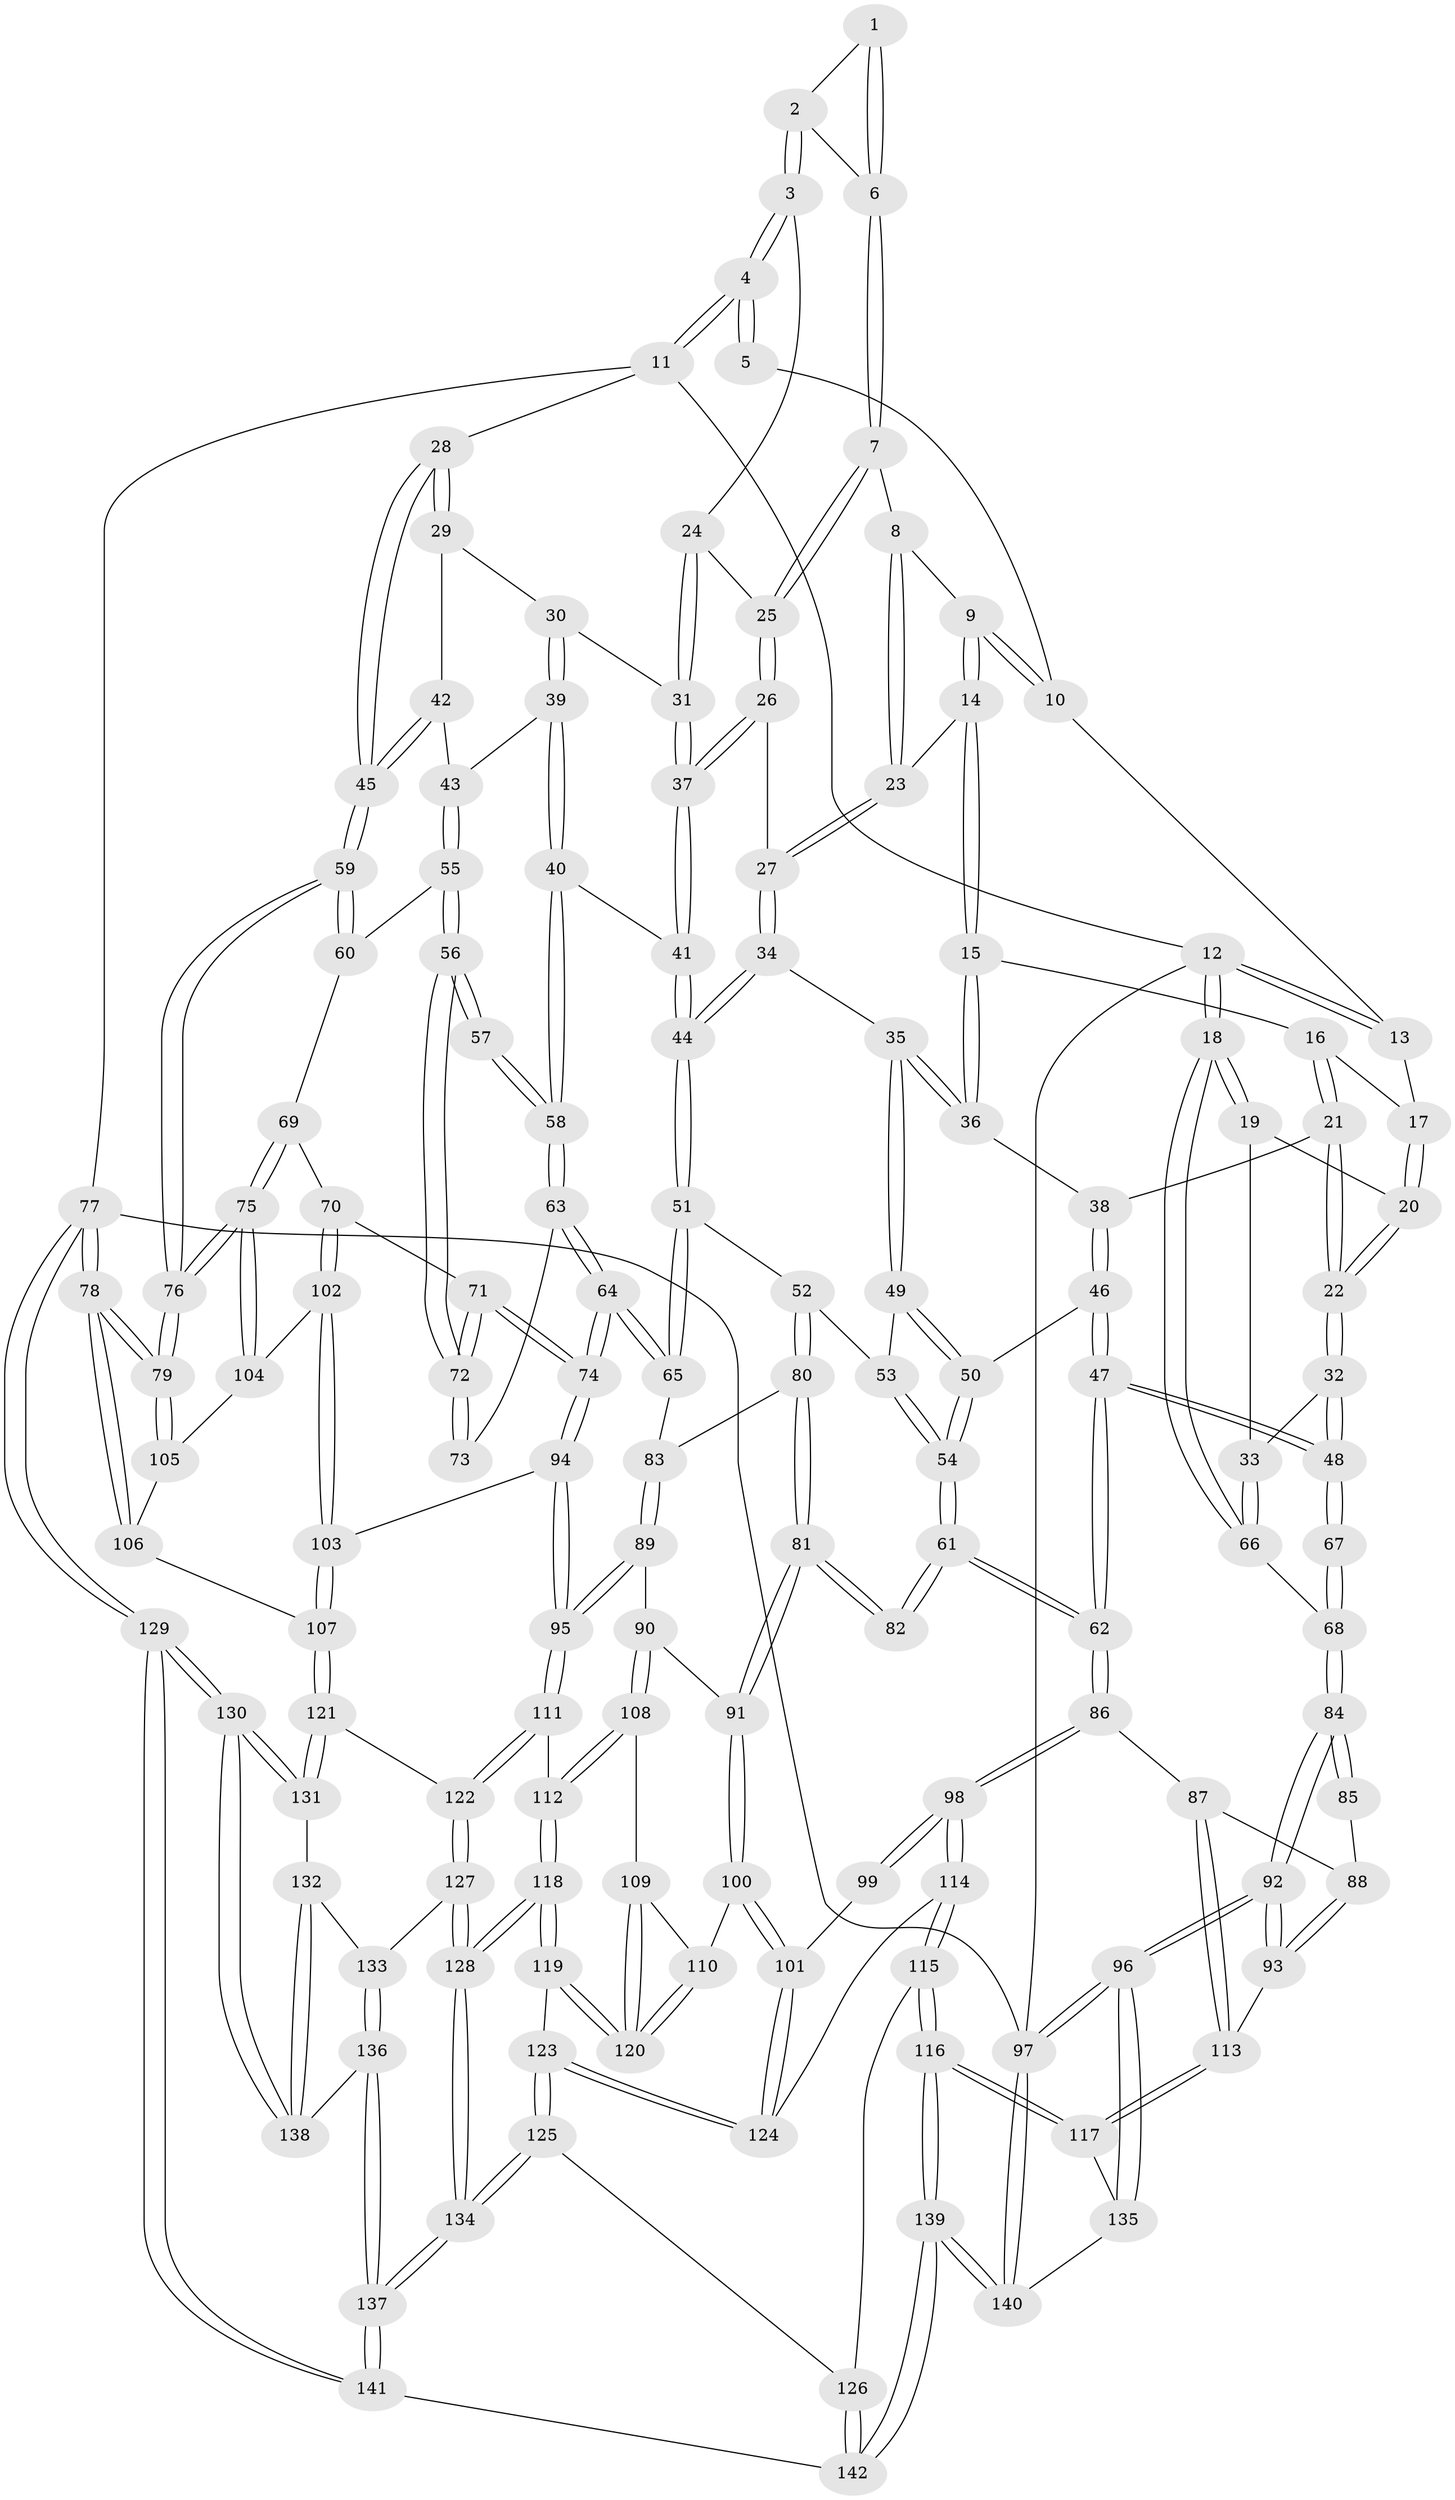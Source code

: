 // coarse degree distribution, {2: 0.17543859649122806, 3: 0.47368421052631576, 5: 0.12280701754385964, 4: 0.22807017543859648}
// Generated by graph-tools (version 1.1) at 2025/54/03/04/25 22:54:23]
// undirected, 142 vertices, 352 edges
graph export_dot {
  node [color=gray90,style=filled];
  1 [pos="+0.6140153428327239+0"];
  2 [pos="+0.7322855884908317+0.07804170318584909"];
  3 [pos="+0.7726818848965777+0.08736565472943202"];
  4 [pos="+1+0"];
  5 [pos="+0.5901309119874802+0"];
  6 [pos="+0.647251883631654+0.10129988163967754"];
  7 [pos="+0.6334903721136794+0.11682620391302181"];
  8 [pos="+0.5588713269938702+0.09889835922237815"];
  9 [pos="+0.48162481438807725+0"];
  10 [pos="+0.4736322438107082+0"];
  11 [pos="+1+0"];
  12 [pos="+0+0"];
  13 [pos="+0.29065038024814566+0"];
  14 [pos="+0.42419133780430107+0.15449312542611757"];
  15 [pos="+0.39473445933107393+0.16857588519161915"];
  16 [pos="+0.3009247538348543+0.037972880302398086"];
  17 [pos="+0.27442203770253226+0"];
  18 [pos="+0+0"];
  19 [pos="+0.16180376643821076+0.14584715445904664"];
  20 [pos="+0.16268822433903857+0.1462816893950947"];
  21 [pos="+0.2541222243303637+0.22342679073454957"];
  22 [pos="+0.19794840494543017+0.23069268300811746"];
  23 [pos="+0.5022850549852915+0.16959277398215886"];
  24 [pos="+0.7716008130481014+0.14363193833941065"];
  25 [pos="+0.6457582255041726+0.18326384682161603"];
  26 [pos="+0.6425869473428731+0.1999912250700691"];
  27 [pos="+0.5458688515763768+0.23432300138200526"];
  28 [pos="+1+0"];
  29 [pos="+0.8125819864590706+0.20953824913065933"];
  30 [pos="+0.8036129190430766+0.20703563634496902"];
  31 [pos="+0.7936742650327643+0.2022876900716568"];
  32 [pos="+0.1659746395146649+0.27914545613262776"];
  33 [pos="+0+0.20428346596761685"];
  34 [pos="+0.5368882272186638+0.27297970680273553"];
  35 [pos="+0.44655026170271545+0.3017634224956351"];
  36 [pos="+0.35361643514058594+0.23145455318641447"];
  37 [pos="+0.6966838592360685+0.2657083662530679"];
  38 [pos="+0.3469401429433281+0.23416583124665324"];
  39 [pos="+0.7805134858442481+0.32414764089962844"];
  40 [pos="+0.7036558706180892+0.32860597816581816"];
  41 [pos="+0.6941653407539639+0.3232569215787149"];
  42 [pos="+0.8758665993716788+0.2675426957822487"];
  43 [pos="+0.8420978507083484+0.33853165627616205"];
  44 [pos="+0.6012139653465622+0.37523105435189613"];
  45 [pos="+1+0.19949103728814555"];
  46 [pos="+0.3325159123527298+0.3539249110439935"];
  47 [pos="+0.21407153678303448+0.4454694019107515"];
  48 [pos="+0.16090652765185334+0.39464968783539356"];
  49 [pos="+0.4457967530855928+0.3184334371942243"];
  50 [pos="+0.3613507848498196+0.37078901611796494"];
  51 [pos="+0.5966853161393143+0.3874477669132636"];
  52 [pos="+0.5953153030561543+0.38838725767042115"];
  53 [pos="+0.45061016853631525+0.3468620959241695"];
  54 [pos="+0.432604509590836+0.4497319980823998"];
  55 [pos="+0.8523795446029431+0.37550540822043976"];
  56 [pos="+0.8451692411866253+0.38599904870439744"];
  57 [pos="+0.8415025295232543+0.38673986625785933"];
  58 [pos="+0.7347454146874873+0.3846352431437118"];
  59 [pos="+1+0.20168538594830285"];
  60 [pos="+0.9105680029008264+0.39097919895888766"];
  61 [pos="+0.43558172536270295+0.4622358723024768"];
  62 [pos="+0.24097527913830774+0.5077611399876583"];
  63 [pos="+0.74028938830501+0.4129424219340666"];
  64 [pos="+0.7026116739427205+0.5086373866416954"];
  65 [pos="+0.6843057420098562+0.4973404149525849"];
  66 [pos="+0+0.19045597595671604"];
  67 [pos="+0.09316951316290425+0.4115812684771672"];
  68 [pos="+0+0.3164529670292886"];
  69 [pos="+0.9222969024171467+0.438872424082731"];
  70 [pos="+0.8711917781630995+0.5284604148402269"];
  71 [pos="+0.8282146082615016+0.5047728683837106"];
  72 [pos="+0.8276728311219612+0.4922235388143272"];
  73 [pos="+0.7693342018133698+0.42112781037825947"];
  74 [pos="+0.7177843561824385+0.5312019572804336"];
  75 [pos="+1+0.5192543340634723"];
  76 [pos="+1+0.5178194097347641"];
  77 [pos="+1+1"];
  78 [pos="+1+1"];
  79 [pos="+1+0.6836941374077021"];
  80 [pos="+0.5188354136490071+0.46140491291065683"];
  81 [pos="+0.4833669328916251+0.48970804722365185"];
  82 [pos="+0.45911622205424574+0.47761983411388337"];
  83 [pos="+0.6286283839404557+0.513842223978918"];
  84 [pos="+0+0.5621123862045243"];
  85 [pos="+0.05927033859871632+0.47356386600407496"];
  86 [pos="+0.23646664089024033+0.5502939598920219"];
  87 [pos="+0.14259462234863793+0.5928531471826618"];
  88 [pos="+0.05758073331947605+0.5113799984828713"];
  89 [pos="+0.5609807305236869+0.5533691114075328"];
  90 [pos="+0.507181340357597+0.5443195191736133"];
  91 [pos="+0.49553769107862616+0.5317161448418258"];
  92 [pos="+0+0.6910421531957014"];
  93 [pos="+0+0.6744053757984576"];
  94 [pos="+0.7165170379041662+0.5370619207346559"];
  95 [pos="+0.6787002923040251+0.6273851224155433"];
  96 [pos="+0+1"];
  97 [pos="+0+1"];
  98 [pos="+0.2779820829509276+0.6183981288701257"];
  99 [pos="+0.39617083727501207+0.5474930018872949"];
  100 [pos="+0.3795917083655513+0.648069414668008"];
  101 [pos="+0.3730709620328019+0.649926945192647"];
  102 [pos="+0.8800868057694791+0.539573333442025"];
  103 [pos="+0.840253414261532+0.6405318123432723"];
  104 [pos="+0.9437064121822095+0.5546174776952039"];
  105 [pos="+0.9312981118008485+0.6690622723452654"];
  106 [pos="+0.8589029095426308+0.7188611153041155"];
  107 [pos="+0.8325896404294173+0.7135072472549099"];
  108 [pos="+0.5244612270401721+0.6382386943910742"];
  109 [pos="+0.5152259076123324+0.6478531980797341"];
  110 [pos="+0.38368753333410477+0.6493152856557136"];
  111 [pos="+0.6778261445760491+0.6681412079748401"];
  112 [pos="+0.6367285801516652+0.6922718145508606"];
  113 [pos="+0.03572793748499961+0.6809907973541568"];
  114 [pos="+0.2999667764710968+0.6606997402715544"];
  115 [pos="+0.22492793695089827+0.7945983625526408"];
  116 [pos="+0.2206350550528602+0.7976210715876662"];
  117 [pos="+0.1606510483233784+0.7900972997783658"];
  118 [pos="+0.5823643682330201+0.7867403061565318"];
  119 [pos="+0.4916506448130745+0.7478135746433519"];
  120 [pos="+0.4875381905446143+0.7093427375914974"];
  121 [pos="+0.8193584921452401+0.7189724821295446"];
  122 [pos="+0.7667604166791043+0.718983815527435"];
  123 [pos="+0.4253819777316516+0.7784689314393802"];
  124 [pos="+0.32941217531529543+0.6650796645161459"];
  125 [pos="+0.41409183871050553+0.8240051960352348"];
  126 [pos="+0.37236005577602915+0.8462890726124452"];
  127 [pos="+0.7217398963600697+0.8247531612547714"];
  128 [pos="+0.5894286395373696+0.8337653885463718"];
  129 [pos="+1+1"];
  130 [pos="+1+1"];
  131 [pos="+0.8229617226216507+0.8387632321646914"];
  132 [pos="+0.7644977192437732+0.8613550341903433"];
  133 [pos="+0.7262969138427006+0.8338430472352167"];
  134 [pos="+0.5582193947554311+0.9416187941407524"];
  135 [pos="+0.12831688161639265+0.8235200640475346"];
  136 [pos="+0.6982973713391085+0.9173771225251142"];
  137 [pos="+0.5633906264802631+0.9949280198831307"];
  138 [pos="+0.7721428982749413+0.9194874729799282"];
  139 [pos="+0.25801472689952354+1"];
  140 [pos="+0.15346325003321218+1"];
  141 [pos="+0.5386100687987507+1"];
  142 [pos="+0.3378899862569432+1"];
  1 -- 2;
  1 -- 6;
  1 -- 6;
  2 -- 3;
  2 -- 3;
  2 -- 6;
  3 -- 4;
  3 -- 4;
  3 -- 24;
  4 -- 5;
  4 -- 5;
  4 -- 11;
  4 -- 11;
  5 -- 10;
  6 -- 7;
  6 -- 7;
  7 -- 8;
  7 -- 25;
  7 -- 25;
  8 -- 9;
  8 -- 23;
  8 -- 23;
  9 -- 10;
  9 -- 10;
  9 -- 14;
  9 -- 14;
  10 -- 13;
  11 -- 12;
  11 -- 28;
  11 -- 77;
  12 -- 13;
  12 -- 13;
  12 -- 18;
  12 -- 18;
  12 -- 97;
  13 -- 17;
  14 -- 15;
  14 -- 15;
  14 -- 23;
  15 -- 16;
  15 -- 36;
  15 -- 36;
  16 -- 17;
  16 -- 21;
  16 -- 21;
  17 -- 20;
  17 -- 20;
  18 -- 19;
  18 -- 19;
  18 -- 66;
  18 -- 66;
  19 -- 20;
  19 -- 33;
  20 -- 22;
  20 -- 22;
  21 -- 22;
  21 -- 22;
  21 -- 38;
  22 -- 32;
  22 -- 32;
  23 -- 27;
  23 -- 27;
  24 -- 25;
  24 -- 31;
  24 -- 31;
  25 -- 26;
  25 -- 26;
  26 -- 27;
  26 -- 37;
  26 -- 37;
  27 -- 34;
  27 -- 34;
  28 -- 29;
  28 -- 29;
  28 -- 45;
  28 -- 45;
  29 -- 30;
  29 -- 42;
  30 -- 31;
  30 -- 39;
  30 -- 39;
  31 -- 37;
  31 -- 37;
  32 -- 33;
  32 -- 48;
  32 -- 48;
  33 -- 66;
  33 -- 66;
  34 -- 35;
  34 -- 44;
  34 -- 44;
  35 -- 36;
  35 -- 36;
  35 -- 49;
  35 -- 49;
  36 -- 38;
  37 -- 41;
  37 -- 41;
  38 -- 46;
  38 -- 46;
  39 -- 40;
  39 -- 40;
  39 -- 43;
  40 -- 41;
  40 -- 58;
  40 -- 58;
  41 -- 44;
  41 -- 44;
  42 -- 43;
  42 -- 45;
  42 -- 45;
  43 -- 55;
  43 -- 55;
  44 -- 51;
  44 -- 51;
  45 -- 59;
  45 -- 59;
  46 -- 47;
  46 -- 47;
  46 -- 50;
  47 -- 48;
  47 -- 48;
  47 -- 62;
  47 -- 62;
  48 -- 67;
  48 -- 67;
  49 -- 50;
  49 -- 50;
  49 -- 53;
  50 -- 54;
  50 -- 54;
  51 -- 52;
  51 -- 65;
  51 -- 65;
  52 -- 53;
  52 -- 80;
  52 -- 80;
  53 -- 54;
  53 -- 54;
  54 -- 61;
  54 -- 61;
  55 -- 56;
  55 -- 56;
  55 -- 60;
  56 -- 57;
  56 -- 57;
  56 -- 72;
  56 -- 72;
  57 -- 58;
  57 -- 58;
  58 -- 63;
  58 -- 63;
  59 -- 60;
  59 -- 60;
  59 -- 76;
  59 -- 76;
  60 -- 69;
  61 -- 62;
  61 -- 62;
  61 -- 82;
  61 -- 82;
  62 -- 86;
  62 -- 86;
  63 -- 64;
  63 -- 64;
  63 -- 73;
  64 -- 65;
  64 -- 65;
  64 -- 74;
  64 -- 74;
  65 -- 83;
  66 -- 68;
  67 -- 68;
  67 -- 68;
  68 -- 84;
  68 -- 84;
  69 -- 70;
  69 -- 75;
  69 -- 75;
  70 -- 71;
  70 -- 102;
  70 -- 102;
  71 -- 72;
  71 -- 72;
  71 -- 74;
  71 -- 74;
  72 -- 73;
  72 -- 73;
  74 -- 94;
  74 -- 94;
  75 -- 76;
  75 -- 76;
  75 -- 104;
  75 -- 104;
  76 -- 79;
  76 -- 79;
  77 -- 78;
  77 -- 78;
  77 -- 129;
  77 -- 129;
  77 -- 97;
  78 -- 79;
  78 -- 79;
  78 -- 106;
  78 -- 106;
  79 -- 105;
  79 -- 105;
  80 -- 81;
  80 -- 81;
  80 -- 83;
  81 -- 82;
  81 -- 82;
  81 -- 91;
  81 -- 91;
  83 -- 89;
  83 -- 89;
  84 -- 85;
  84 -- 85;
  84 -- 92;
  84 -- 92;
  85 -- 88;
  86 -- 87;
  86 -- 98;
  86 -- 98;
  87 -- 88;
  87 -- 113;
  87 -- 113;
  88 -- 93;
  88 -- 93;
  89 -- 90;
  89 -- 95;
  89 -- 95;
  90 -- 91;
  90 -- 108;
  90 -- 108;
  91 -- 100;
  91 -- 100;
  92 -- 93;
  92 -- 93;
  92 -- 96;
  92 -- 96;
  93 -- 113;
  94 -- 95;
  94 -- 95;
  94 -- 103;
  95 -- 111;
  95 -- 111;
  96 -- 97;
  96 -- 97;
  96 -- 135;
  96 -- 135;
  97 -- 140;
  97 -- 140;
  98 -- 99;
  98 -- 99;
  98 -- 114;
  98 -- 114;
  99 -- 101;
  100 -- 101;
  100 -- 101;
  100 -- 110;
  101 -- 124;
  101 -- 124;
  102 -- 103;
  102 -- 103;
  102 -- 104;
  103 -- 107;
  103 -- 107;
  104 -- 105;
  105 -- 106;
  106 -- 107;
  107 -- 121;
  107 -- 121;
  108 -- 109;
  108 -- 112;
  108 -- 112;
  109 -- 110;
  109 -- 120;
  109 -- 120;
  110 -- 120;
  110 -- 120;
  111 -- 112;
  111 -- 122;
  111 -- 122;
  112 -- 118;
  112 -- 118;
  113 -- 117;
  113 -- 117;
  114 -- 115;
  114 -- 115;
  114 -- 124;
  115 -- 116;
  115 -- 116;
  115 -- 126;
  116 -- 117;
  116 -- 117;
  116 -- 139;
  116 -- 139;
  117 -- 135;
  118 -- 119;
  118 -- 119;
  118 -- 128;
  118 -- 128;
  119 -- 120;
  119 -- 120;
  119 -- 123;
  121 -- 122;
  121 -- 131;
  121 -- 131;
  122 -- 127;
  122 -- 127;
  123 -- 124;
  123 -- 124;
  123 -- 125;
  123 -- 125;
  125 -- 126;
  125 -- 134;
  125 -- 134;
  126 -- 142;
  126 -- 142;
  127 -- 128;
  127 -- 128;
  127 -- 133;
  128 -- 134;
  128 -- 134;
  129 -- 130;
  129 -- 130;
  129 -- 141;
  129 -- 141;
  130 -- 131;
  130 -- 131;
  130 -- 138;
  130 -- 138;
  131 -- 132;
  132 -- 133;
  132 -- 138;
  132 -- 138;
  133 -- 136;
  133 -- 136;
  134 -- 137;
  134 -- 137;
  135 -- 140;
  136 -- 137;
  136 -- 137;
  136 -- 138;
  137 -- 141;
  137 -- 141;
  139 -- 140;
  139 -- 140;
  139 -- 142;
  139 -- 142;
  141 -- 142;
}
